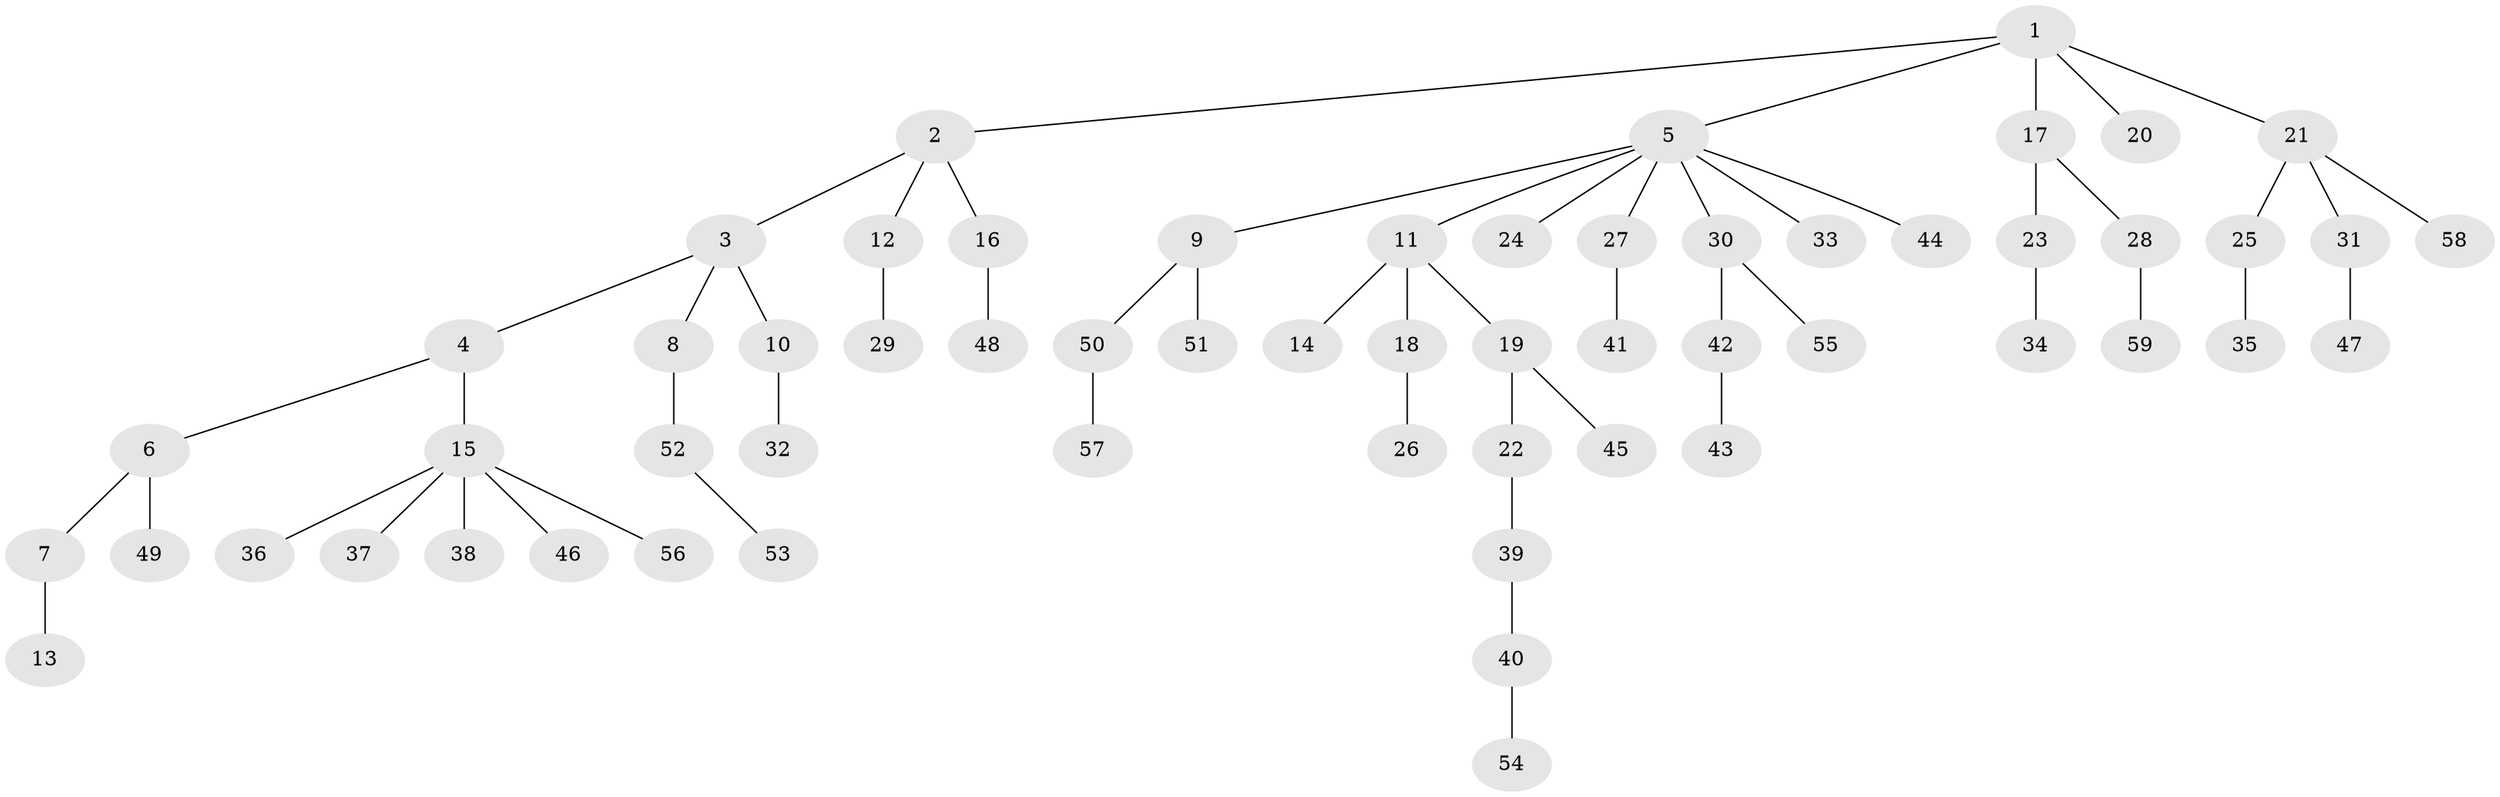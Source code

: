 // Generated by graph-tools (version 1.1) at 2025/15/03/09/25 04:15:36]
// undirected, 59 vertices, 58 edges
graph export_dot {
graph [start="1"]
  node [color=gray90,style=filled];
  1;
  2;
  3;
  4;
  5;
  6;
  7;
  8;
  9;
  10;
  11;
  12;
  13;
  14;
  15;
  16;
  17;
  18;
  19;
  20;
  21;
  22;
  23;
  24;
  25;
  26;
  27;
  28;
  29;
  30;
  31;
  32;
  33;
  34;
  35;
  36;
  37;
  38;
  39;
  40;
  41;
  42;
  43;
  44;
  45;
  46;
  47;
  48;
  49;
  50;
  51;
  52;
  53;
  54;
  55;
  56;
  57;
  58;
  59;
  1 -- 2;
  1 -- 5;
  1 -- 17;
  1 -- 20;
  1 -- 21;
  2 -- 3;
  2 -- 12;
  2 -- 16;
  3 -- 4;
  3 -- 8;
  3 -- 10;
  4 -- 6;
  4 -- 15;
  5 -- 9;
  5 -- 11;
  5 -- 24;
  5 -- 27;
  5 -- 30;
  5 -- 33;
  5 -- 44;
  6 -- 7;
  6 -- 49;
  7 -- 13;
  8 -- 52;
  9 -- 50;
  9 -- 51;
  10 -- 32;
  11 -- 14;
  11 -- 18;
  11 -- 19;
  12 -- 29;
  15 -- 36;
  15 -- 37;
  15 -- 38;
  15 -- 46;
  15 -- 56;
  16 -- 48;
  17 -- 23;
  17 -- 28;
  18 -- 26;
  19 -- 22;
  19 -- 45;
  21 -- 25;
  21 -- 31;
  21 -- 58;
  22 -- 39;
  23 -- 34;
  25 -- 35;
  27 -- 41;
  28 -- 59;
  30 -- 42;
  30 -- 55;
  31 -- 47;
  39 -- 40;
  40 -- 54;
  42 -- 43;
  50 -- 57;
  52 -- 53;
}
